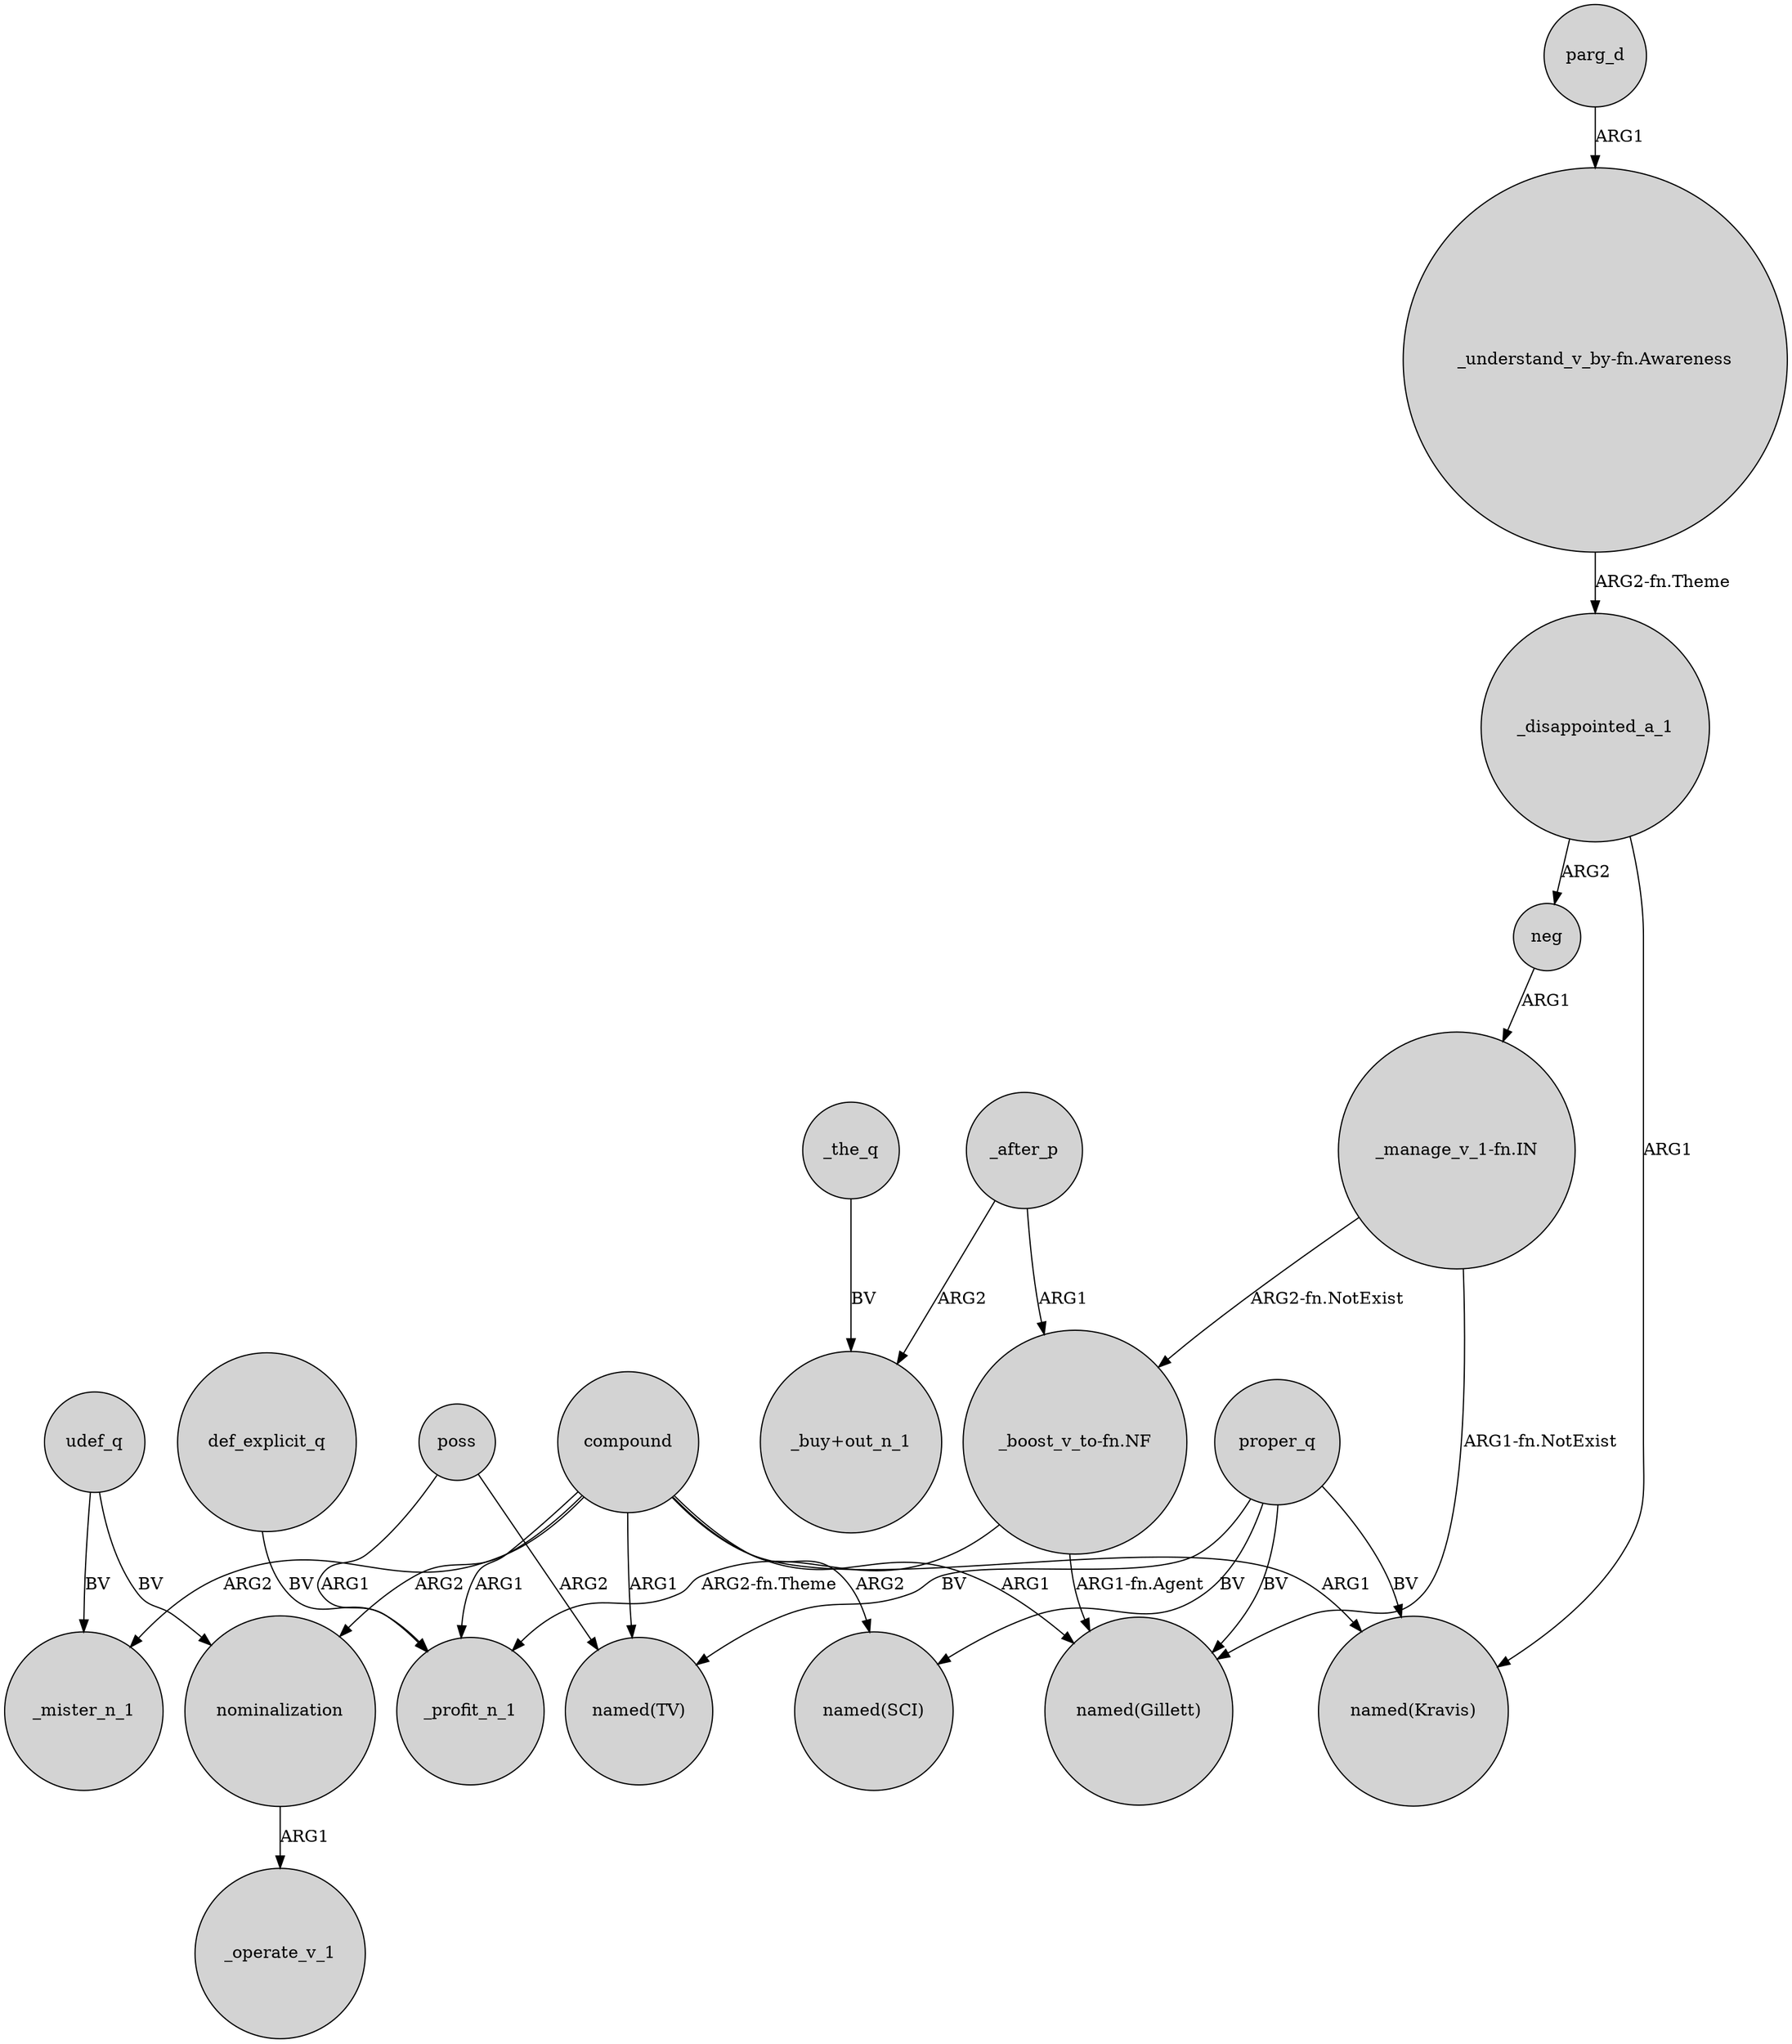 digraph {
	node [shape=circle style=filled]
	def_explicit_q -> _profit_n_1 [label=BV]
	nominalization -> _operate_v_1 [label=ARG1]
	parg_d -> "_understand_v_by-fn.Awareness" [label=ARG1]
	compound -> _mister_n_1 [label=ARG2]
	compound -> _profit_n_1 [label=ARG1]
	udef_q -> _mister_n_1 [label=BV]
	poss -> "named(TV)" [label=ARG2]
	"_manage_v_1-fn.IN" -> "_boost_v_to-fn.NF" [label="ARG2-fn.NotExist"]
	compound -> nominalization [label=ARG2]
	proper_q -> "named(TV)" [label=BV]
	neg -> "_manage_v_1-fn.IN" [label=ARG1]
	compound -> "named(Kravis)" [label=ARG1]
	proper_q -> "named(Kravis)" [label=BV]
	_after_p -> "_buy+out_n_1" [label=ARG2]
	"_boost_v_to-fn.NF" -> "named(Gillett)" [label="ARG1-fn.Agent"]
	_the_q -> "_buy+out_n_1" [label=BV]
	"_understand_v_by-fn.Awareness" -> _disappointed_a_1 [label="ARG2-fn.Theme"]
	"_manage_v_1-fn.IN" -> "named(Gillett)" [label="ARG1-fn.NotExist"]
	_disappointed_a_1 -> neg [label=ARG2]
	compound -> "named(SCI)" [label=ARG2]
	udef_q -> nominalization [label=BV]
	proper_q -> "named(Gillett)" [label=BV]
	poss -> _profit_n_1 [label=ARG1]
	_after_p -> "_boost_v_to-fn.NF" [label=ARG1]
	_disappointed_a_1 -> "named(Kravis)" [label=ARG1]
	compound -> "named(Gillett)" [label=ARG1]
	compound -> "named(TV)" [label=ARG1]
	proper_q -> "named(SCI)" [label=BV]
	"_boost_v_to-fn.NF" -> _profit_n_1 [label="ARG2-fn.Theme"]
}
